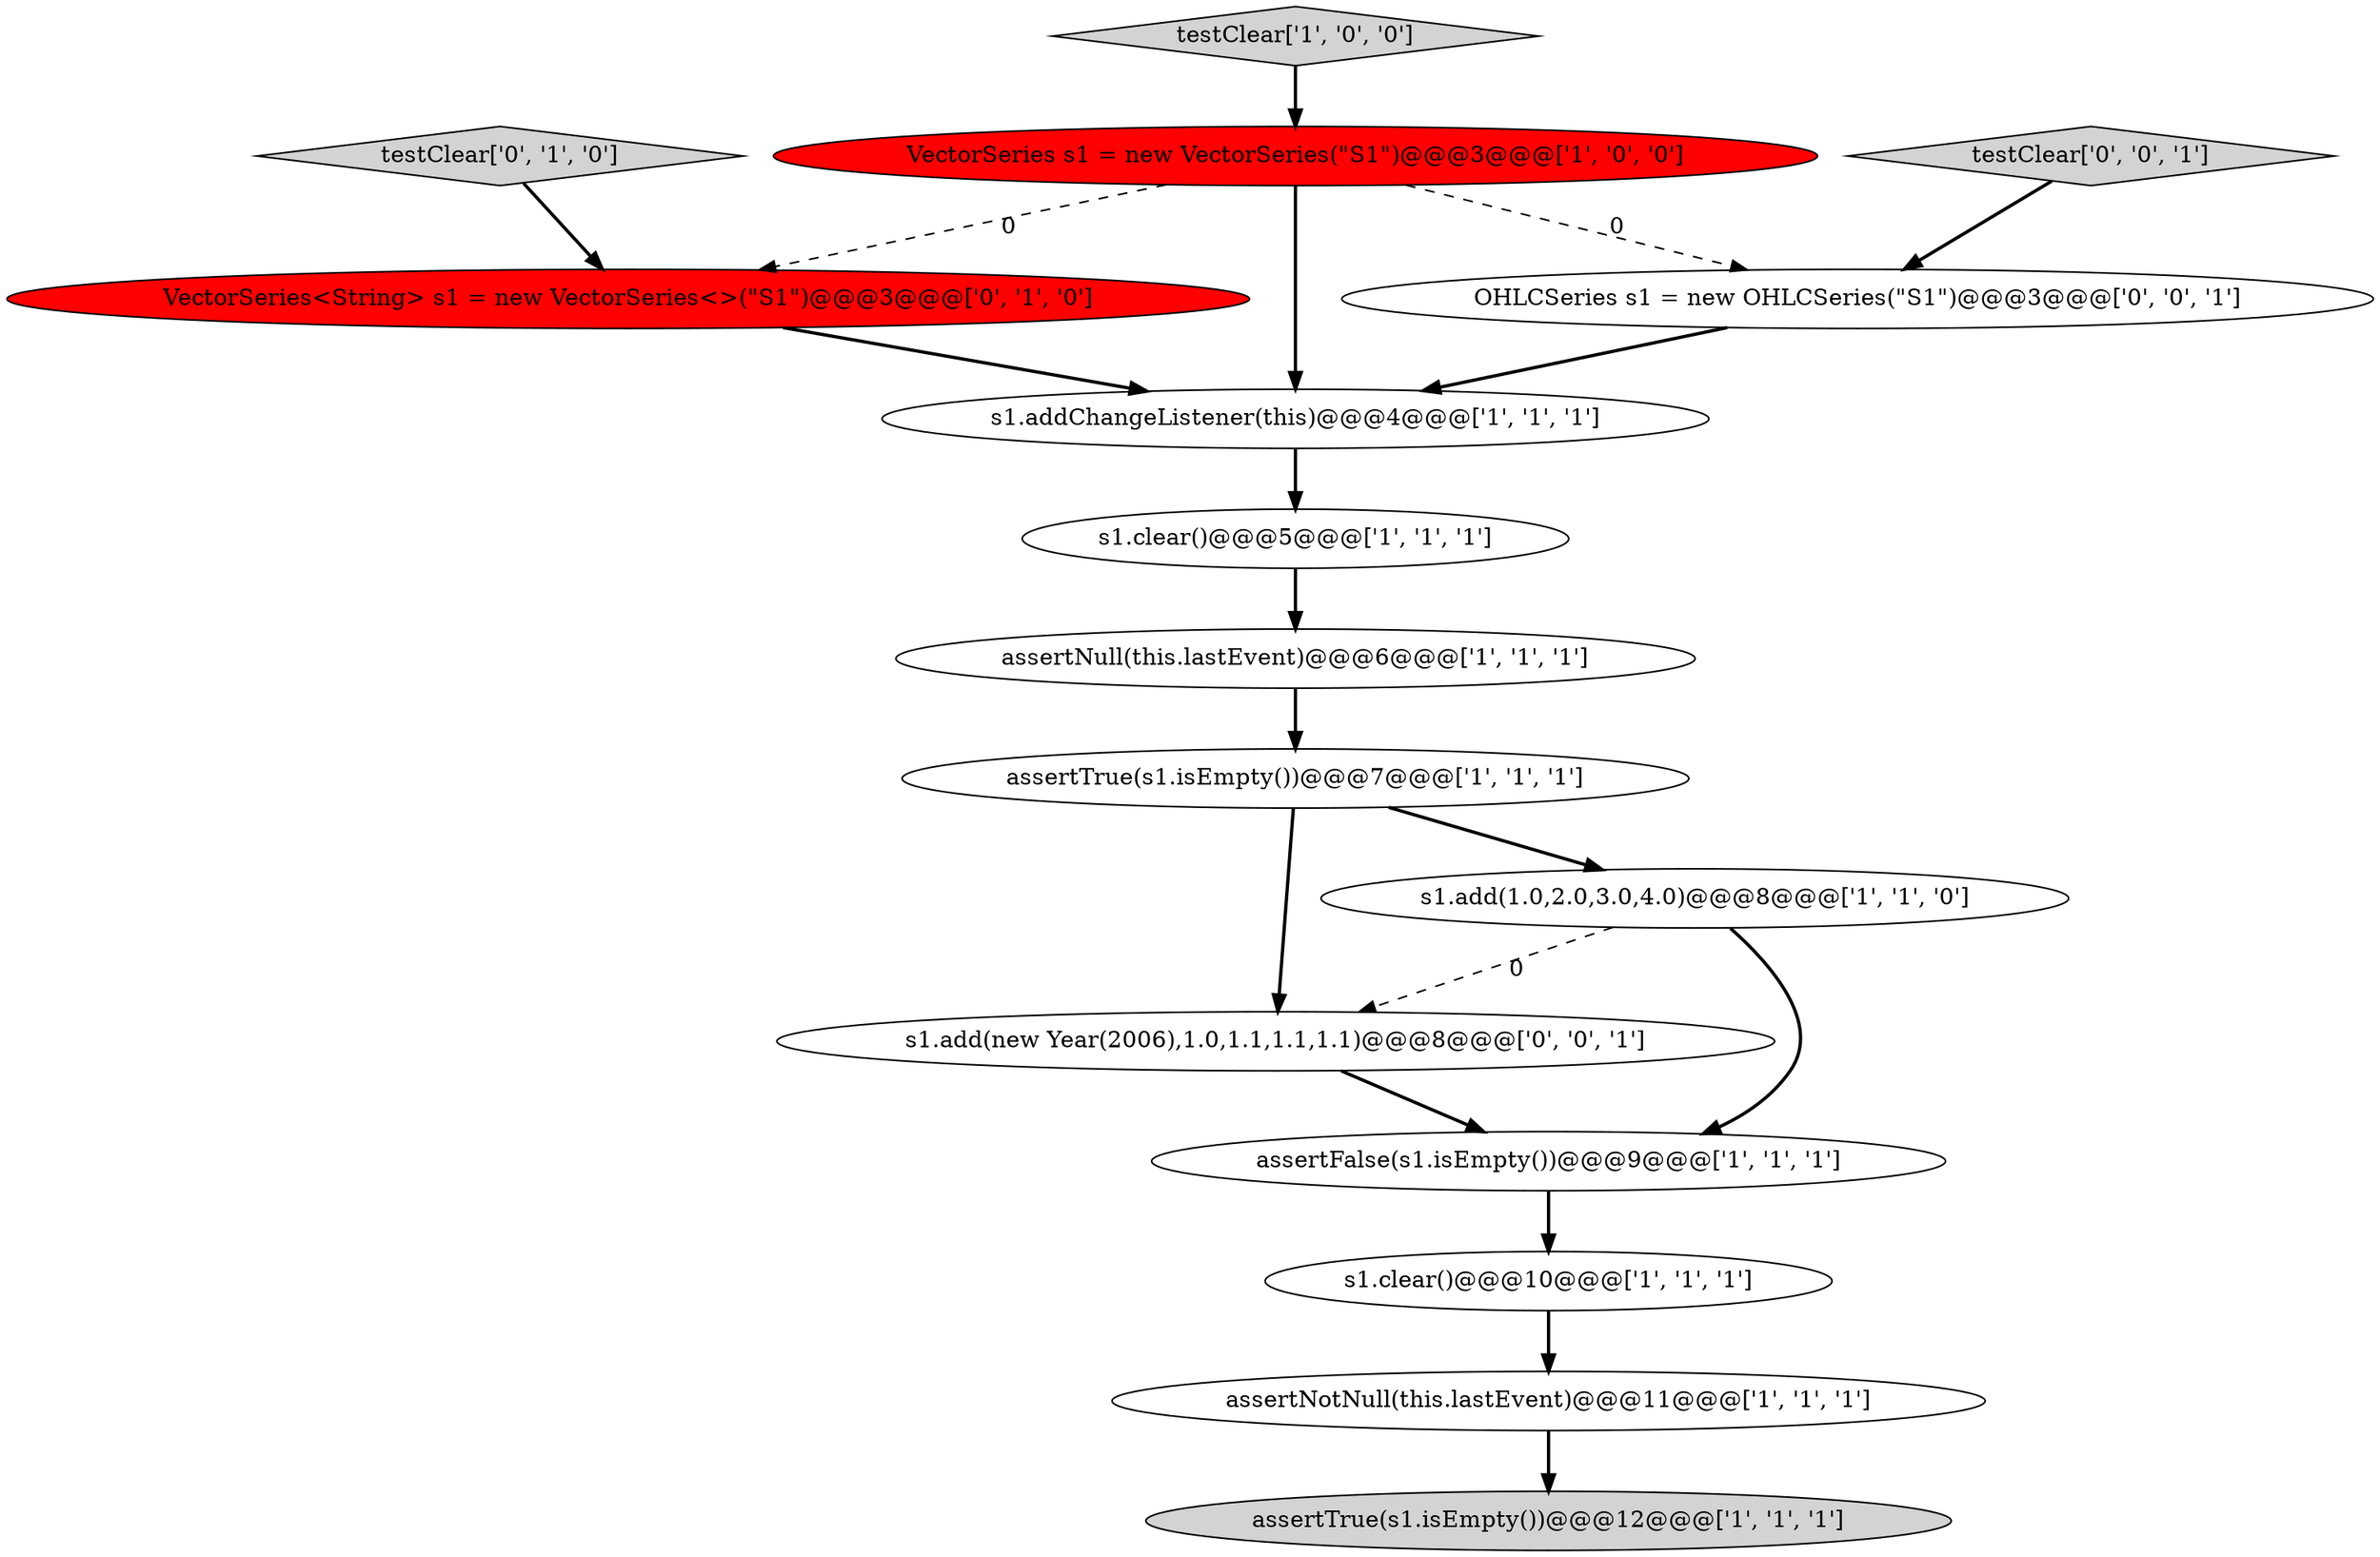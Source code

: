 digraph {
8 [style = filled, label = "VectorSeries s1 = new VectorSeries(\"S1\")@@@3@@@['1', '0', '0']", fillcolor = red, shape = ellipse image = "AAA1AAABBB1BBB"];
14 [style = filled, label = "s1.add(new Year(2006),1.0,1.1,1.1,1.1)@@@8@@@['0', '0', '1']", fillcolor = white, shape = ellipse image = "AAA0AAABBB3BBB"];
3 [style = filled, label = "assertTrue(s1.isEmpty())@@@12@@@['1', '1', '1']", fillcolor = lightgray, shape = ellipse image = "AAA0AAABBB1BBB"];
12 [style = filled, label = "testClear['0', '1', '0']", fillcolor = lightgray, shape = diamond image = "AAA0AAABBB2BBB"];
4 [style = filled, label = "s1.clear()@@@5@@@['1', '1', '1']", fillcolor = white, shape = ellipse image = "AAA0AAABBB1BBB"];
0 [style = filled, label = "s1.clear()@@@10@@@['1', '1', '1']", fillcolor = white, shape = ellipse image = "AAA0AAABBB1BBB"];
13 [style = filled, label = "OHLCSeries s1 = new OHLCSeries(\"S1\")@@@3@@@['0', '0', '1']", fillcolor = white, shape = ellipse image = "AAA0AAABBB3BBB"];
5 [style = filled, label = "assertTrue(s1.isEmpty())@@@7@@@['1', '1', '1']", fillcolor = white, shape = ellipse image = "AAA0AAABBB1BBB"];
11 [style = filled, label = "VectorSeries<String> s1 = new VectorSeries<>(\"S1\")@@@3@@@['0', '1', '0']", fillcolor = red, shape = ellipse image = "AAA1AAABBB2BBB"];
6 [style = filled, label = "s1.add(1.0,2.0,3.0,4.0)@@@8@@@['1', '1', '0']", fillcolor = white, shape = ellipse image = "AAA0AAABBB1BBB"];
2 [style = filled, label = "assertFalse(s1.isEmpty())@@@9@@@['1', '1', '1']", fillcolor = white, shape = ellipse image = "AAA0AAABBB1BBB"];
1 [style = filled, label = "assertNotNull(this.lastEvent)@@@11@@@['1', '1', '1']", fillcolor = white, shape = ellipse image = "AAA0AAABBB1BBB"];
7 [style = filled, label = "assertNull(this.lastEvent)@@@6@@@['1', '1', '1']", fillcolor = white, shape = ellipse image = "AAA0AAABBB1BBB"];
15 [style = filled, label = "testClear['0', '0', '1']", fillcolor = lightgray, shape = diamond image = "AAA0AAABBB3BBB"];
9 [style = filled, label = "testClear['1', '0', '0']", fillcolor = lightgray, shape = diamond image = "AAA0AAABBB1BBB"];
10 [style = filled, label = "s1.addChangeListener(this)@@@4@@@['1', '1', '1']", fillcolor = white, shape = ellipse image = "AAA0AAABBB1BBB"];
1->3 [style = bold, label=""];
13->10 [style = bold, label=""];
8->10 [style = bold, label=""];
7->5 [style = bold, label=""];
2->0 [style = bold, label=""];
14->2 [style = bold, label=""];
15->13 [style = bold, label=""];
12->11 [style = bold, label=""];
5->6 [style = bold, label=""];
5->14 [style = bold, label=""];
8->11 [style = dashed, label="0"];
6->14 [style = dashed, label="0"];
9->8 [style = bold, label=""];
11->10 [style = bold, label=""];
0->1 [style = bold, label=""];
4->7 [style = bold, label=""];
8->13 [style = dashed, label="0"];
6->2 [style = bold, label=""];
10->4 [style = bold, label=""];
}
